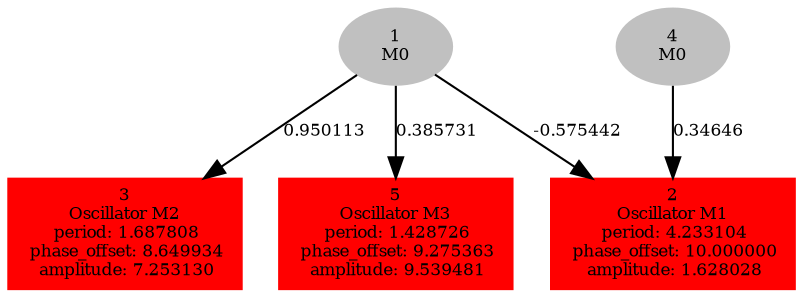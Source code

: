  digraph g{ forcelabels=true;
1[label=<1<BR/>M0>,color="grey",style=filled,fontsize=8];
2 [label=<2<BR />Oscillator M1<BR /> period: 4.233104<BR /> phase_offset: 10.000000<BR /> amplitude: 1.628028>, shape=box,color=red,style=filled,fontsize=8];3 [label=<3<BR />Oscillator M2<BR /> period: 1.687808<BR /> phase_offset: 8.649934<BR /> amplitude: 7.253130>, shape=box,color=red,style=filled,fontsize=8];4[label=<4<BR/>M0>,color="grey",style=filled,fontsize=8];
5 [label=<5<BR />Oscillator M3<BR /> period: 1.428726<BR /> phase_offset: 9.275363<BR /> amplitude: 9.539481>, shape=box,color=red,style=filled,fontsize=8];1 -> 2[label="-0.575442 ",fontsize="8"];
1 -> 3[label="0.950113 ",fontsize="8"];
1 -> 5[label="0.385731 ",fontsize="8"];
4 -> 2[label="0.34646 ",fontsize="8"];
 }
